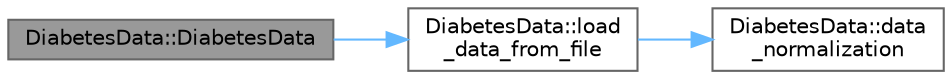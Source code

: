 digraph "DiabetesData::DiabetesData"
{
 // LATEX_PDF_SIZE
  bgcolor="transparent";
  edge [fontname=Helvetica,fontsize=10,labelfontname=Helvetica,labelfontsize=10];
  node [fontname=Helvetica,fontsize=10,shape=box,height=0.2,width=0.4];
  rankdir="LR";
  Node1 [id="Node000001",label="DiabetesData::DiabetesData",height=0.2,width=0.4,color="gray40", fillcolor="grey60", style="filled", fontcolor="black",tooltip=" "];
  Node1 -> Node2 [id="edge1_Node000001_Node000002",color="steelblue1",style="solid",tooltip=" "];
  Node2 [id="Node000002",label="DiabetesData::load\l_data_from_file",height=0.2,width=0.4,color="grey40", fillcolor="white", style="filled",URL="$class_diabetes_data.html#a5c1e71193a2115d0c0d24e7503e160ad",tooltip=" "];
  Node2 -> Node3 [id="edge2_Node000002_Node000003",color="steelblue1",style="solid",tooltip=" "];
  Node3 [id="Node000003",label="DiabetesData::data\l_normalization",height=0.2,width=0.4,color="grey40", fillcolor="white", style="filled",URL="$class_diabetes_data.html#a2dca530bd792e41e74a349c2a092d35a",tooltip=" "];
}
